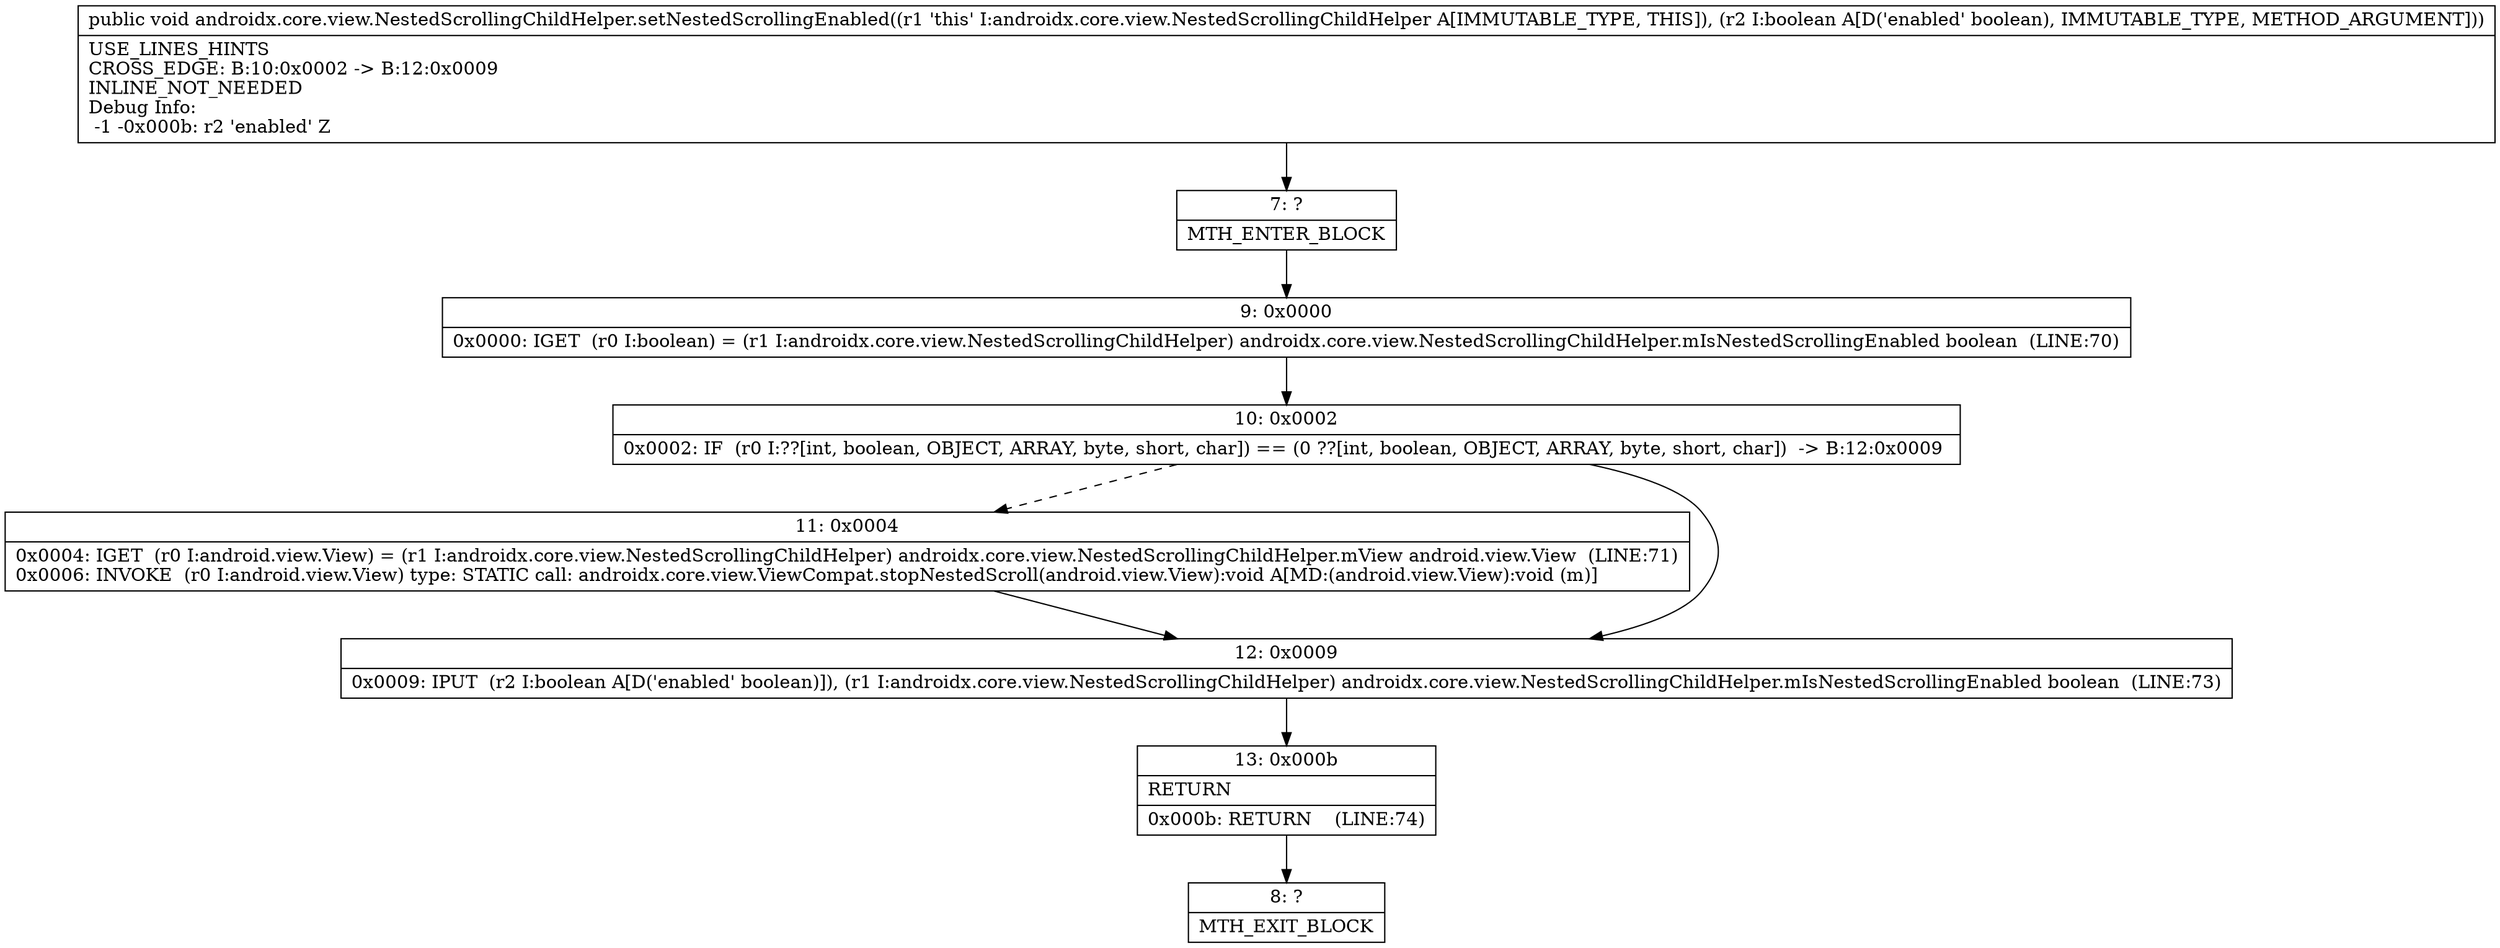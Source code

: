 digraph "CFG forandroidx.core.view.NestedScrollingChildHelper.setNestedScrollingEnabled(Z)V" {
Node_7 [shape=record,label="{7\:\ ?|MTH_ENTER_BLOCK\l}"];
Node_9 [shape=record,label="{9\:\ 0x0000|0x0000: IGET  (r0 I:boolean) = (r1 I:androidx.core.view.NestedScrollingChildHelper) androidx.core.view.NestedScrollingChildHelper.mIsNestedScrollingEnabled boolean  (LINE:70)\l}"];
Node_10 [shape=record,label="{10\:\ 0x0002|0x0002: IF  (r0 I:??[int, boolean, OBJECT, ARRAY, byte, short, char]) == (0 ??[int, boolean, OBJECT, ARRAY, byte, short, char])  \-\> B:12:0x0009 \l}"];
Node_11 [shape=record,label="{11\:\ 0x0004|0x0004: IGET  (r0 I:android.view.View) = (r1 I:androidx.core.view.NestedScrollingChildHelper) androidx.core.view.NestedScrollingChildHelper.mView android.view.View  (LINE:71)\l0x0006: INVOKE  (r0 I:android.view.View) type: STATIC call: androidx.core.view.ViewCompat.stopNestedScroll(android.view.View):void A[MD:(android.view.View):void (m)]\l}"];
Node_12 [shape=record,label="{12\:\ 0x0009|0x0009: IPUT  (r2 I:boolean A[D('enabled' boolean)]), (r1 I:androidx.core.view.NestedScrollingChildHelper) androidx.core.view.NestedScrollingChildHelper.mIsNestedScrollingEnabled boolean  (LINE:73)\l}"];
Node_13 [shape=record,label="{13\:\ 0x000b|RETURN\l|0x000b: RETURN    (LINE:74)\l}"];
Node_8 [shape=record,label="{8\:\ ?|MTH_EXIT_BLOCK\l}"];
MethodNode[shape=record,label="{public void androidx.core.view.NestedScrollingChildHelper.setNestedScrollingEnabled((r1 'this' I:androidx.core.view.NestedScrollingChildHelper A[IMMUTABLE_TYPE, THIS]), (r2 I:boolean A[D('enabled' boolean), IMMUTABLE_TYPE, METHOD_ARGUMENT]))  | USE_LINES_HINTS\lCROSS_EDGE: B:10:0x0002 \-\> B:12:0x0009\lINLINE_NOT_NEEDED\lDebug Info:\l  \-1 \-0x000b: r2 'enabled' Z\l}"];
MethodNode -> Node_7;Node_7 -> Node_9;
Node_9 -> Node_10;
Node_10 -> Node_11[style=dashed];
Node_10 -> Node_12;
Node_11 -> Node_12;
Node_12 -> Node_13;
Node_13 -> Node_8;
}


